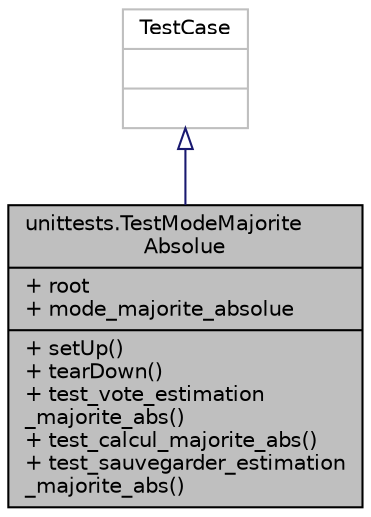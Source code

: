 digraph "unittests.TestModeMajoriteAbsolue"
{
  edge [fontname="Helvetica",fontsize="10",labelfontname="Helvetica",labelfontsize="10"];
  node [fontname="Helvetica",fontsize="10",shape=record];
  Node2 [label="{unittests.TestModeMajorite\lAbsolue\n|+ root\l+ mode_majorite_absolue\l|+ setUp()\l+ tearDown()\l+ test_vote_estimation\l_majorite_abs()\l+ test_calcul_majorite_abs()\l+ test_sauvegarder_estimation\l_majorite_abs()\l}",height=0.2,width=0.4,color="black", fillcolor="grey75", style="filled", fontcolor="black"];
  Node3 -> Node2 [dir="back",color="midnightblue",fontsize="10",style="solid",arrowtail="onormal",fontname="Helvetica"];
  Node3 [label="{TestCase\n||}",height=0.2,width=0.4,color="grey75", fillcolor="white", style="filled"];
}
